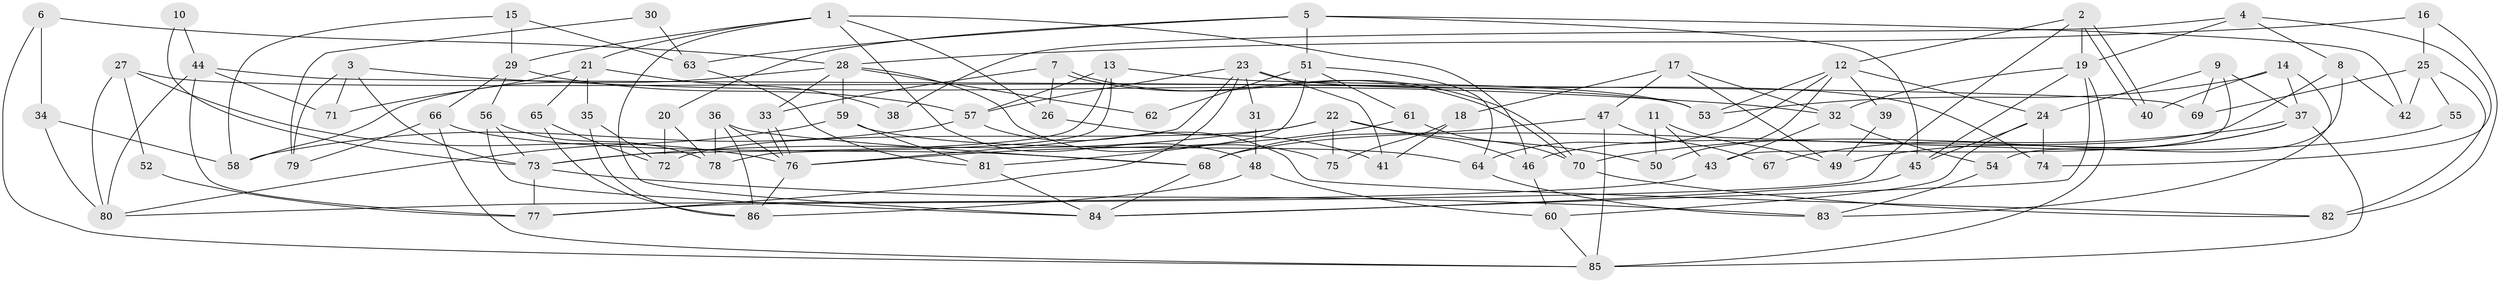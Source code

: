 // coarse degree distribution, {9: 0.07272727272727272, 8: 0.05454545454545454, 4: 0.2, 6: 0.10909090909090909, 7: 0.10909090909090909, 5: 0.16363636363636364, 3: 0.2, 2: 0.09090909090909091}
// Generated by graph-tools (version 1.1) at 2025/24/03/03/25 07:24:00]
// undirected, 86 vertices, 172 edges
graph export_dot {
graph [start="1"]
  node [color=gray90,style=filled];
  1;
  2;
  3;
  4;
  5;
  6;
  7;
  8;
  9;
  10;
  11;
  12;
  13;
  14;
  15;
  16;
  17;
  18;
  19;
  20;
  21;
  22;
  23;
  24;
  25;
  26;
  27;
  28;
  29;
  30;
  31;
  32;
  33;
  34;
  35;
  36;
  37;
  38;
  39;
  40;
  41;
  42;
  43;
  44;
  45;
  46;
  47;
  48;
  49;
  50;
  51;
  52;
  53;
  54;
  55;
  56;
  57;
  58;
  59;
  60;
  61;
  62;
  63;
  64;
  65;
  66;
  67;
  68;
  69;
  70;
  71;
  72;
  73;
  74;
  75;
  76;
  77;
  78;
  79;
  80;
  81;
  82;
  83;
  84;
  85;
  86;
  1 -- 26;
  1 -- 84;
  1 -- 21;
  1 -- 29;
  1 -- 46;
  1 -- 48;
  2 -- 77;
  2 -- 40;
  2 -- 40;
  2 -- 12;
  2 -- 19;
  3 -- 71;
  3 -- 32;
  3 -- 73;
  3 -- 79;
  4 -- 74;
  4 -- 19;
  4 -- 8;
  4 -- 38;
  5 -- 63;
  5 -- 51;
  5 -- 20;
  5 -- 42;
  5 -- 45;
  6 -- 34;
  6 -- 85;
  6 -- 28;
  7 -- 70;
  7 -- 70;
  7 -- 33;
  7 -- 26;
  8 -- 46;
  8 -- 42;
  8 -- 54;
  9 -- 37;
  9 -- 69;
  9 -- 24;
  9 -- 43;
  10 -- 73;
  10 -- 44;
  11 -- 43;
  11 -- 50;
  11 -- 49;
  12 -- 24;
  12 -- 39;
  12 -- 50;
  12 -- 53;
  12 -- 64;
  13 -- 73;
  13 -- 53;
  13 -- 57;
  13 -- 78;
  14 -- 53;
  14 -- 37;
  14 -- 40;
  14 -- 83;
  15 -- 29;
  15 -- 58;
  15 -- 63;
  16 -- 28;
  16 -- 25;
  16 -- 82;
  17 -- 32;
  17 -- 47;
  17 -- 18;
  17 -- 49;
  18 -- 75;
  18 -- 41;
  19 -- 45;
  19 -- 32;
  19 -- 84;
  19 -- 85;
  20 -- 72;
  20 -- 78;
  21 -- 65;
  21 -- 35;
  21 -- 38;
  21 -- 71;
  22 -- 46;
  22 -- 73;
  22 -- 50;
  22 -- 72;
  22 -- 75;
  23 -- 76;
  23 -- 57;
  23 -- 31;
  23 -- 41;
  23 -- 74;
  23 -- 77;
  24 -- 45;
  24 -- 60;
  24 -- 74;
  25 -- 42;
  25 -- 82;
  25 -- 55;
  25 -- 69;
  26 -- 41;
  27 -- 76;
  27 -- 80;
  27 -- 52;
  27 -- 53;
  28 -- 59;
  28 -- 33;
  28 -- 58;
  28 -- 62;
  28 -- 75;
  29 -- 57;
  29 -- 56;
  29 -- 66;
  30 -- 63;
  30 -- 79;
  31 -- 48;
  32 -- 54;
  32 -- 43;
  33 -- 76;
  33 -- 76;
  34 -- 58;
  34 -- 80;
  35 -- 86;
  35 -- 72;
  36 -- 76;
  36 -- 78;
  36 -- 68;
  36 -- 86;
  37 -- 85;
  37 -- 49;
  37 -- 67;
  37 -- 70;
  39 -- 49;
  43 -- 80;
  44 -- 77;
  44 -- 80;
  44 -- 69;
  44 -- 71;
  45 -- 84;
  46 -- 60;
  47 -- 85;
  47 -- 68;
  47 -- 67;
  48 -- 60;
  48 -- 86;
  51 -- 61;
  51 -- 64;
  51 -- 62;
  51 -- 81;
  52 -- 77;
  54 -- 83;
  55 -- 68;
  56 -- 78;
  56 -- 73;
  56 -- 84;
  57 -- 82;
  57 -- 58;
  59 -- 81;
  59 -- 64;
  59 -- 80;
  60 -- 85;
  61 -- 70;
  61 -- 76;
  63 -- 81;
  64 -- 83;
  65 -- 86;
  65 -- 72;
  66 -- 68;
  66 -- 79;
  66 -- 85;
  68 -- 84;
  70 -- 82;
  73 -- 77;
  73 -- 83;
  76 -- 86;
  81 -- 84;
}
